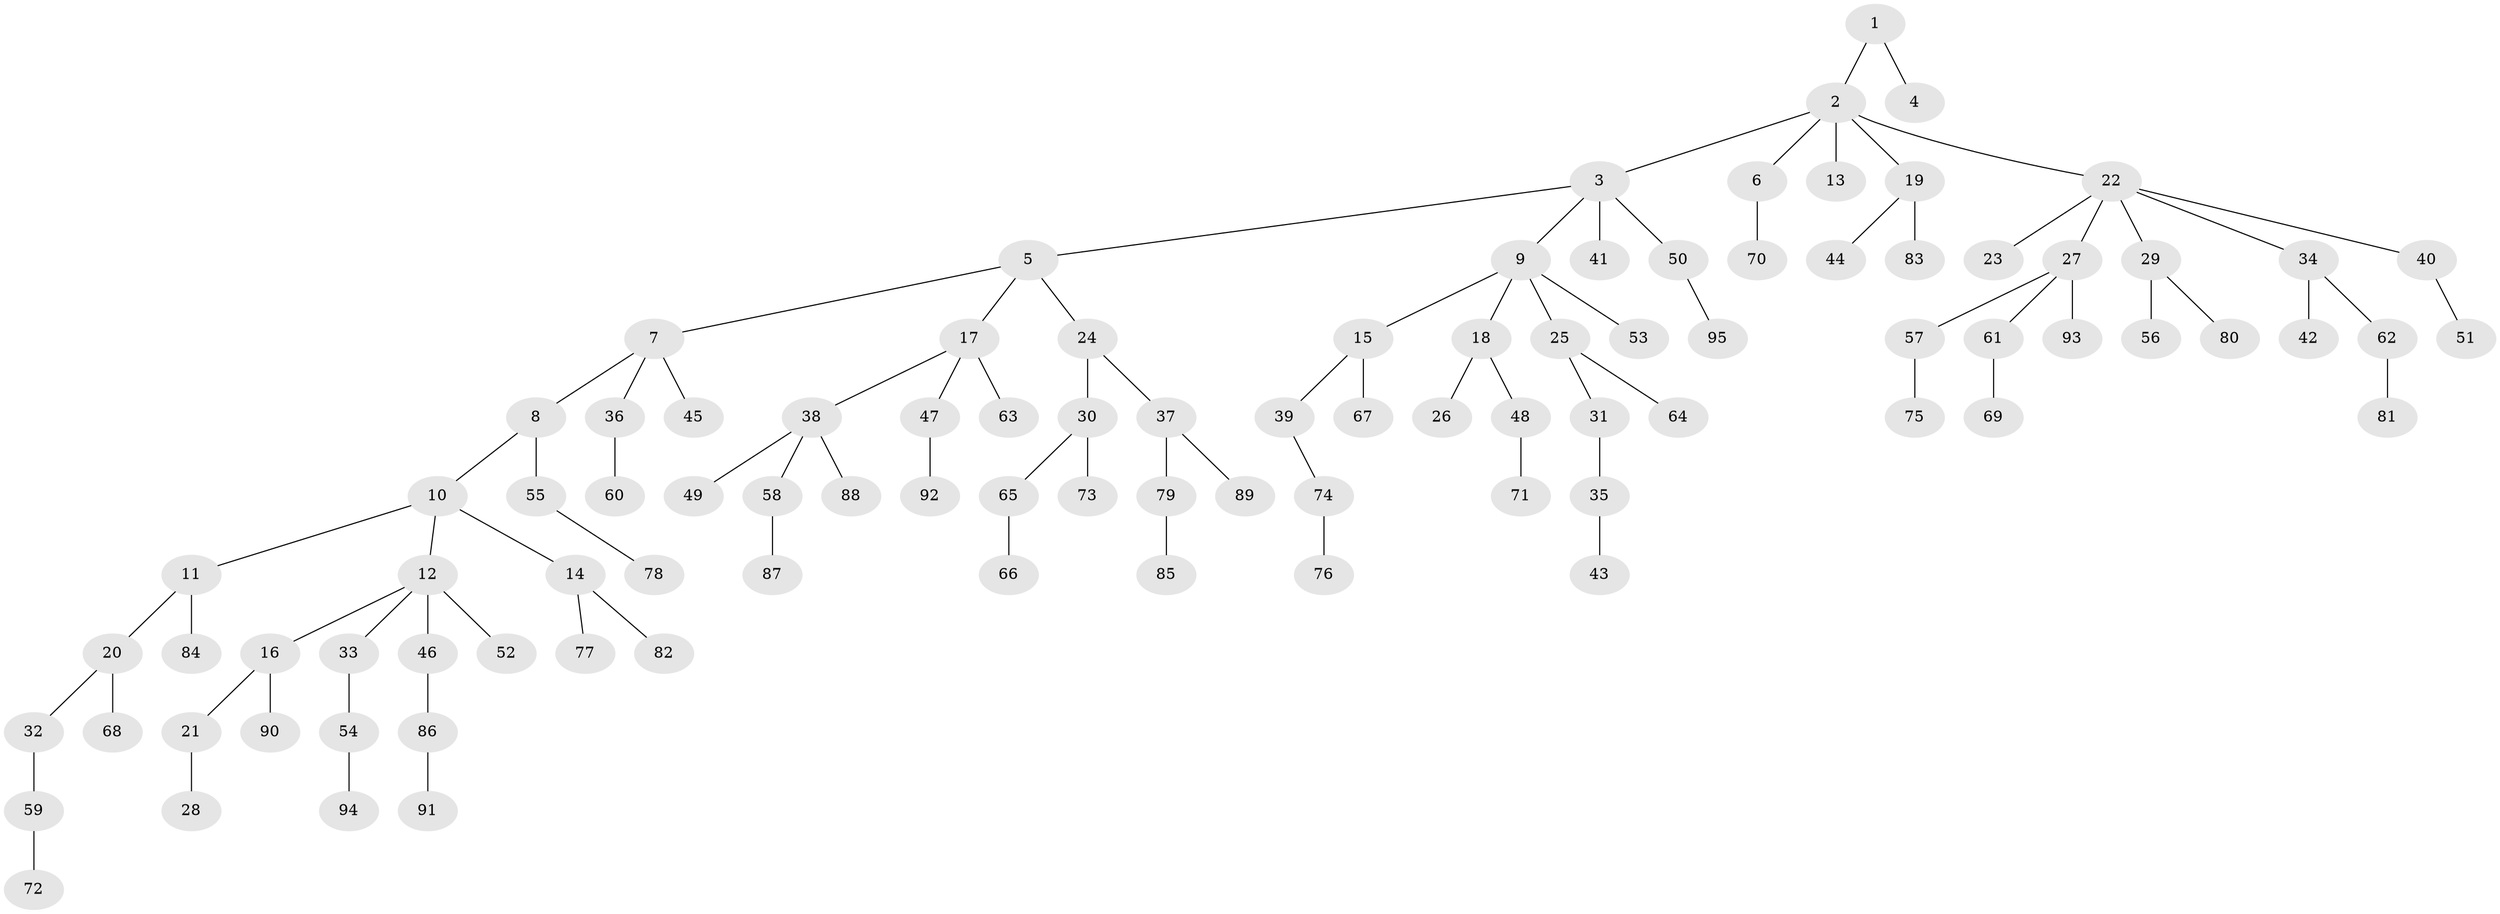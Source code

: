 // coarse degree distribution, {4: 0.10344827586206896, 3: 0.10344827586206896, 5: 0.034482758620689655, 1: 0.4827586206896552, 2: 0.27586206896551724}
// Generated by graph-tools (version 1.1) at 2025/51/03/04/25 22:51:36]
// undirected, 95 vertices, 94 edges
graph export_dot {
  node [color=gray90,style=filled];
  1;
  2;
  3;
  4;
  5;
  6;
  7;
  8;
  9;
  10;
  11;
  12;
  13;
  14;
  15;
  16;
  17;
  18;
  19;
  20;
  21;
  22;
  23;
  24;
  25;
  26;
  27;
  28;
  29;
  30;
  31;
  32;
  33;
  34;
  35;
  36;
  37;
  38;
  39;
  40;
  41;
  42;
  43;
  44;
  45;
  46;
  47;
  48;
  49;
  50;
  51;
  52;
  53;
  54;
  55;
  56;
  57;
  58;
  59;
  60;
  61;
  62;
  63;
  64;
  65;
  66;
  67;
  68;
  69;
  70;
  71;
  72;
  73;
  74;
  75;
  76;
  77;
  78;
  79;
  80;
  81;
  82;
  83;
  84;
  85;
  86;
  87;
  88;
  89;
  90;
  91;
  92;
  93;
  94;
  95;
  1 -- 2;
  1 -- 4;
  2 -- 3;
  2 -- 6;
  2 -- 13;
  2 -- 19;
  2 -- 22;
  3 -- 5;
  3 -- 9;
  3 -- 41;
  3 -- 50;
  5 -- 7;
  5 -- 17;
  5 -- 24;
  6 -- 70;
  7 -- 8;
  7 -- 36;
  7 -- 45;
  8 -- 10;
  8 -- 55;
  9 -- 15;
  9 -- 18;
  9 -- 25;
  9 -- 53;
  10 -- 11;
  10 -- 12;
  10 -- 14;
  11 -- 20;
  11 -- 84;
  12 -- 16;
  12 -- 33;
  12 -- 46;
  12 -- 52;
  14 -- 77;
  14 -- 82;
  15 -- 39;
  15 -- 67;
  16 -- 21;
  16 -- 90;
  17 -- 38;
  17 -- 47;
  17 -- 63;
  18 -- 26;
  18 -- 48;
  19 -- 44;
  19 -- 83;
  20 -- 32;
  20 -- 68;
  21 -- 28;
  22 -- 23;
  22 -- 27;
  22 -- 29;
  22 -- 34;
  22 -- 40;
  24 -- 30;
  24 -- 37;
  25 -- 31;
  25 -- 64;
  27 -- 57;
  27 -- 61;
  27 -- 93;
  29 -- 56;
  29 -- 80;
  30 -- 65;
  30 -- 73;
  31 -- 35;
  32 -- 59;
  33 -- 54;
  34 -- 42;
  34 -- 62;
  35 -- 43;
  36 -- 60;
  37 -- 79;
  37 -- 89;
  38 -- 49;
  38 -- 58;
  38 -- 88;
  39 -- 74;
  40 -- 51;
  46 -- 86;
  47 -- 92;
  48 -- 71;
  50 -- 95;
  54 -- 94;
  55 -- 78;
  57 -- 75;
  58 -- 87;
  59 -- 72;
  61 -- 69;
  62 -- 81;
  65 -- 66;
  74 -- 76;
  79 -- 85;
  86 -- 91;
}
